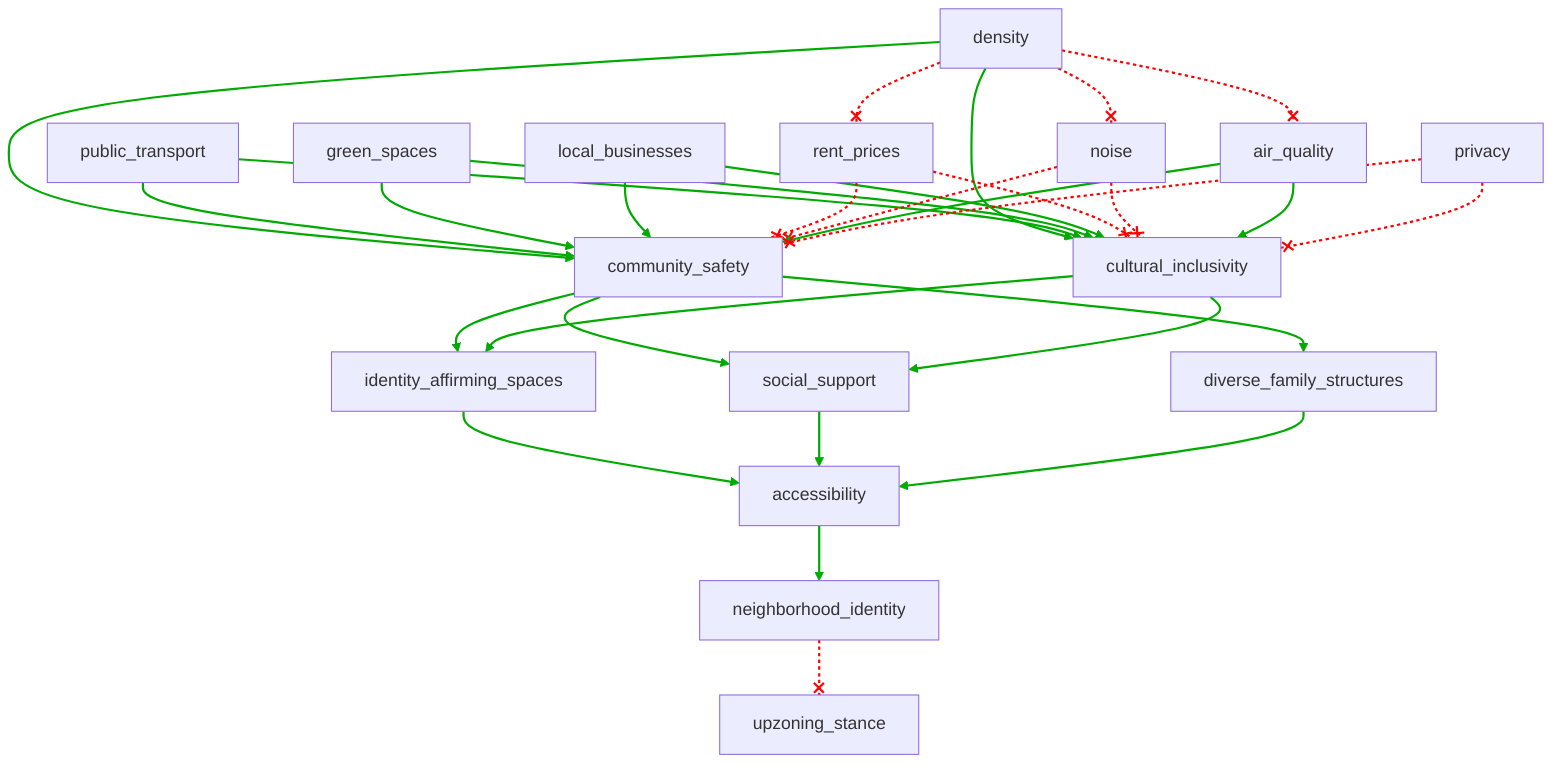 flowchart TD
n1[density]
n2[community_safety]
n3[cultural_inclusivity]
n4[identity_affirming_spaces]
n5[social_support]
n6[diverse_family_structures]
n7[public_transport]
n8[green_spaces]
n9[local_businesses]
n10[rent_prices]
n11[noise]
n12[air_quality]
n13[privacy]
n14[accessibility]
n15[neighborhood_identity]
n16[upzoning_stance]
n1 --> n2
n1 --> n3
n1 --x n10
n1 --x n11
n1 --x n12
n2 --> n4
n2 --> n5
n2 --> n6
n3 --> n4
n3 --> n5
n4 --> n14
n5 --> n14
n6 --> n14
n7 --> n2
n7 --> n3
n8 --> n2
n8 --> n3
n9 --> n2
n9 --> n3
n10 --x n2
n10 --x n3
n11 --x n2
n11 --x n3
n12 --> n2
n12 --> n3
n13 --x n2
n13 --x n3
n14 --> n15
n15 --x n16
linkStyle 0 stroke:#00AA00,stroke-width:2px
linkStyle 1 stroke:#00AA00,stroke-width:2px
linkStyle 2 stroke:#FF0000,stroke-dasharray:3,stroke-width:2px
linkStyle 3 stroke:#FF0000,stroke-dasharray:3,stroke-width:2px
linkStyle 4 stroke:#FF0000,stroke-dasharray:3,stroke-width:2px
linkStyle 5 stroke:#00AA00,stroke-width:2px
linkStyle 6 stroke:#00AA00,stroke-width:2px
linkStyle 7 stroke:#00AA00,stroke-width:2px
linkStyle 8 stroke:#00AA00,stroke-width:2px
linkStyle 9 stroke:#00AA00,stroke-width:2px
linkStyle 10 stroke:#00AA00,stroke-width:2px
linkStyle 11 stroke:#00AA00,stroke-width:2px
linkStyle 12 stroke:#00AA00,stroke-width:2px
linkStyle 13 stroke:#00AA00,stroke-width:2px
linkStyle 14 stroke:#00AA00,stroke-width:2px
linkStyle 15 stroke:#00AA00,stroke-width:2px
linkStyle 16 stroke:#00AA00,stroke-width:2px
linkStyle 17 stroke:#00AA00,stroke-width:2px
linkStyle 18 stroke:#00AA00,stroke-width:2px
linkStyle 19 stroke:#FF0000,stroke-dasharray:3,stroke-width:2px
linkStyle 20 stroke:#FF0000,stroke-dasharray:3,stroke-width:2px
linkStyle 21 stroke:#FF0000,stroke-dasharray:3,stroke-width:2px
linkStyle 22 stroke:#FF0000,stroke-dasharray:3,stroke-width:2px
linkStyle 23 stroke:#00AA00,stroke-width:2px
linkStyle 24 stroke:#00AA00,stroke-width:2px
linkStyle 25 stroke:#FF0000,stroke-dasharray:3,stroke-width:2px
linkStyle 26 stroke:#FF0000,stroke-dasharray:3,stroke-width:2px
linkStyle 27 stroke:#00AA00,stroke-width:2px
linkStyle 28 stroke:#FF0000,stroke-dasharray:3,stroke-width:2px